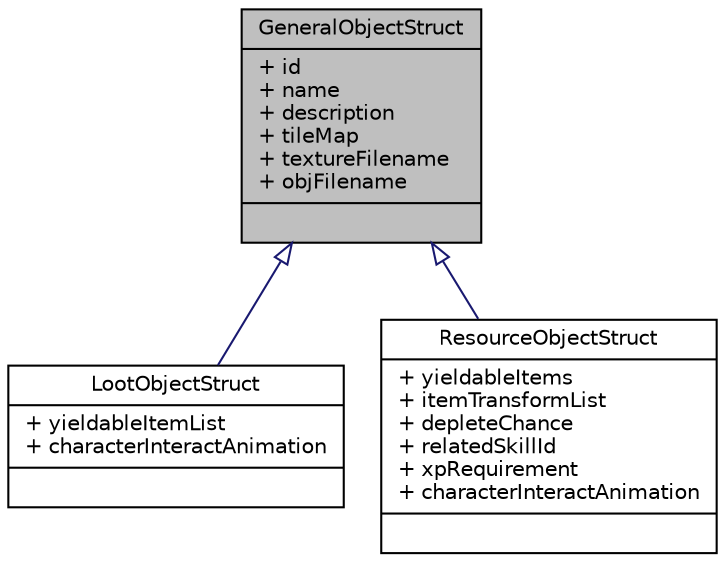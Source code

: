 digraph "GeneralObjectStruct"
{
 // LATEX_PDF_SIZE
  edge [fontname="Helvetica",fontsize="10",labelfontname="Helvetica",labelfontsize="10"];
  node [fontname="Helvetica",fontsize="10",shape=record];
  Node1 [label="{GeneralObjectStruct\n|+ id\l+ name\l+ description\l+ tileMap\l+ textureFilename\l+ objFilename\l|}",height=0.2,width=0.4,color="black", fillcolor="grey75", style="filled", fontcolor="black",tooltip=" "];
  Node1 -> Node2 [dir="back",color="midnightblue",fontsize="10",style="solid",arrowtail="onormal",fontname="Helvetica"];
  Node2 [label="{LootObjectStruct\n|+ yieldableItemList\l+ characterInteractAnimation\l|}",height=0.2,width=0.4,color="black", fillcolor="white", style="filled",URL="$structLootObjectStruct.html",tooltip=" "];
  Node1 -> Node3 [dir="back",color="midnightblue",fontsize="10",style="solid",arrowtail="onormal",fontname="Helvetica"];
  Node3 [label="{ResourceObjectStruct\n|+ yieldableItems\l+ itemTransformList\l+ depleteChance\l+ relatedSkillId\l+ xpRequirement\l+ characterInteractAnimation\l|}",height=0.2,width=0.4,color="black", fillcolor="white", style="filled",URL="$structResourceObjectStruct.html",tooltip=" "];
}
